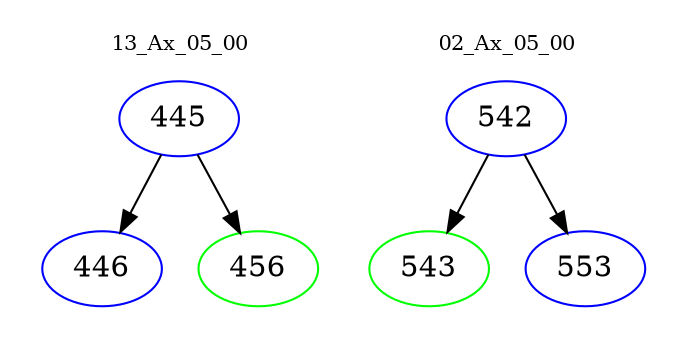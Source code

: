 digraph{
subgraph cluster_0 {
color = white
label = "13_Ax_05_00";
fontsize=10;
T0_445 [label="445", color="blue"]
T0_445 -> T0_446 [color="black"]
T0_446 [label="446", color="blue"]
T0_445 -> T0_456 [color="black"]
T0_456 [label="456", color="green"]
}
subgraph cluster_1 {
color = white
label = "02_Ax_05_00";
fontsize=10;
T1_542 [label="542", color="blue"]
T1_542 -> T1_543 [color="black"]
T1_543 [label="543", color="green"]
T1_542 -> T1_553 [color="black"]
T1_553 [label="553", color="blue"]
}
}
